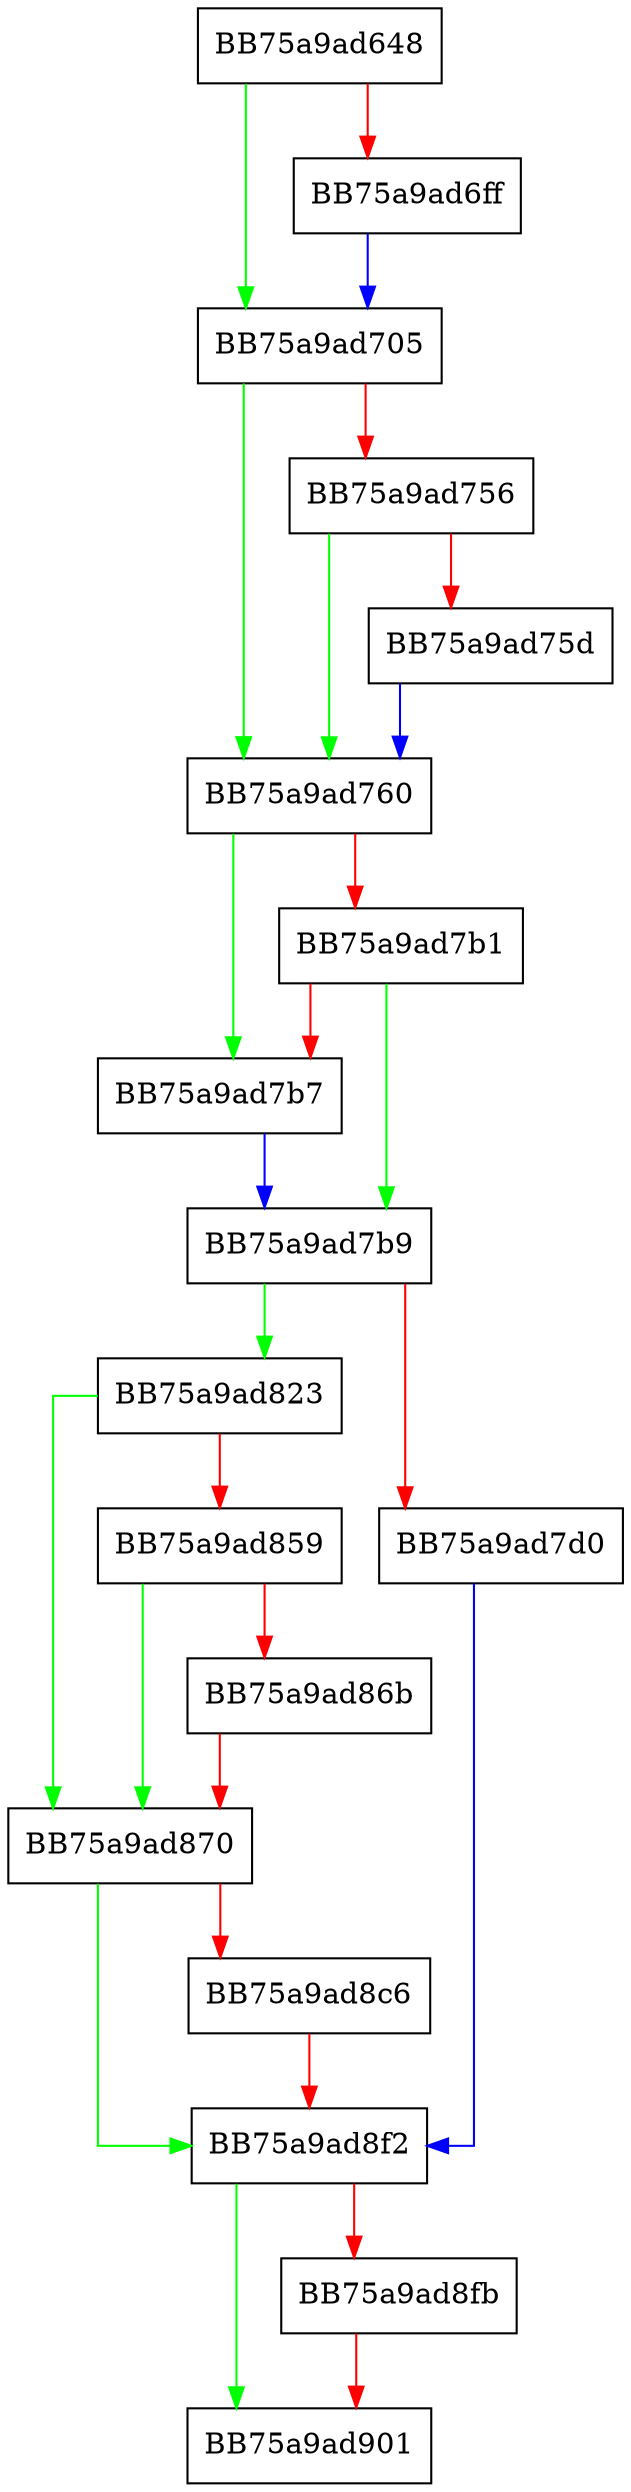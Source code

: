 digraph agent_init {
  node [shape="box"];
  graph [splines=ortho];
  BB75a9ad648 -> BB75a9ad705 [color="green"];
  BB75a9ad648 -> BB75a9ad6ff [color="red"];
  BB75a9ad6ff -> BB75a9ad705 [color="blue"];
  BB75a9ad705 -> BB75a9ad760 [color="green"];
  BB75a9ad705 -> BB75a9ad756 [color="red"];
  BB75a9ad756 -> BB75a9ad760 [color="green"];
  BB75a9ad756 -> BB75a9ad75d [color="red"];
  BB75a9ad75d -> BB75a9ad760 [color="blue"];
  BB75a9ad760 -> BB75a9ad7b7 [color="green"];
  BB75a9ad760 -> BB75a9ad7b1 [color="red"];
  BB75a9ad7b1 -> BB75a9ad7b9 [color="green"];
  BB75a9ad7b1 -> BB75a9ad7b7 [color="red"];
  BB75a9ad7b7 -> BB75a9ad7b9 [color="blue"];
  BB75a9ad7b9 -> BB75a9ad823 [color="green"];
  BB75a9ad7b9 -> BB75a9ad7d0 [color="red"];
  BB75a9ad7d0 -> BB75a9ad8f2 [color="blue"];
  BB75a9ad823 -> BB75a9ad870 [color="green"];
  BB75a9ad823 -> BB75a9ad859 [color="red"];
  BB75a9ad859 -> BB75a9ad870 [color="green"];
  BB75a9ad859 -> BB75a9ad86b [color="red"];
  BB75a9ad86b -> BB75a9ad870 [color="red"];
  BB75a9ad870 -> BB75a9ad8f2 [color="green"];
  BB75a9ad870 -> BB75a9ad8c6 [color="red"];
  BB75a9ad8c6 -> BB75a9ad8f2 [color="red"];
  BB75a9ad8f2 -> BB75a9ad901 [color="green"];
  BB75a9ad8f2 -> BB75a9ad8fb [color="red"];
  BB75a9ad8fb -> BB75a9ad901 [color="red"];
}